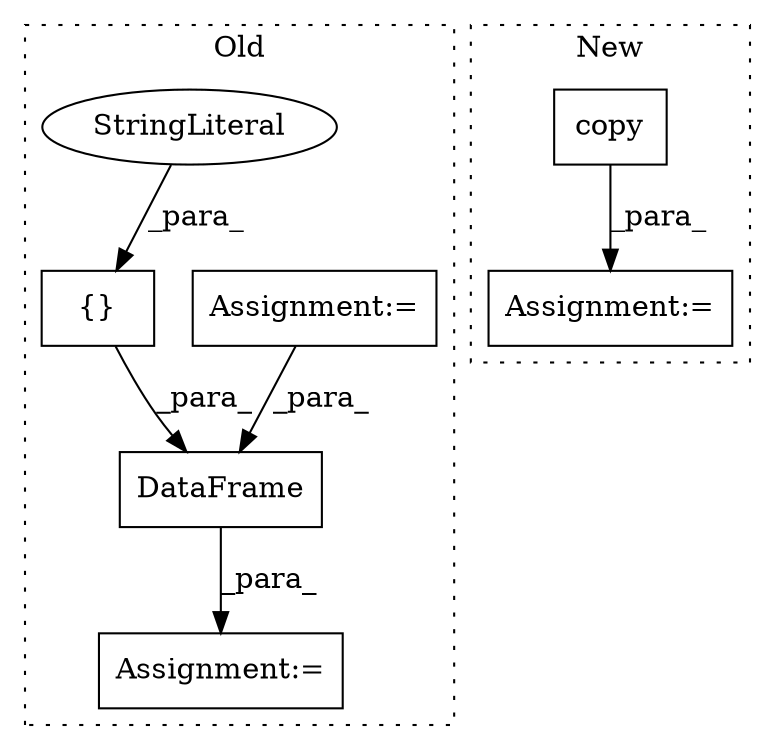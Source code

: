 digraph G {
subgraph cluster0 {
1 [label="DataFrame" a="32" s="12127,12260" l="10,1" shape="box"];
4 [label="Assignment:=" a="7" s="12019" l="1" shape="box"];
5 [label="Assignment:=" a="7" s="12119" l="1" shape="box"];
6 [label="{}" a="4" s="12211,12259" l="1,1" shape="box"];
7 [label="StringLiteral" a="45" s="12212" l="13" shape="ellipse"];
label = "Old";
style="dotted";
}
subgraph cluster1 {
2 [label="copy" a="32" s="13448" l="6" shape="box"];
3 [label="Assignment:=" a="7" s="13432" l="1" shape="box"];
label = "New";
style="dotted";
}
1 -> 5 [label="_para_"];
2 -> 3 [label="_para_"];
4 -> 1 [label="_para_"];
6 -> 1 [label="_para_"];
7 -> 6 [label="_para_"];
}